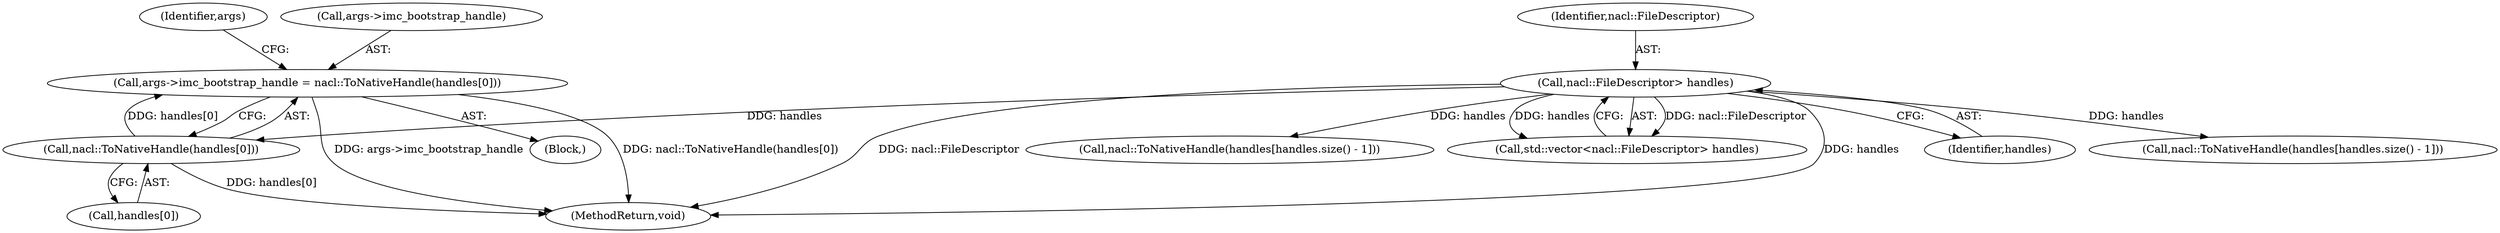 digraph "0_Chrome_3b0d77670a0613f409110817455d2137576b485a_7@pointer" {
"1000260" [label="(Call,args->imc_bootstrap_handle = nacl::ToNativeHandle(handles[0]))"];
"1000264" [label="(Call,nacl::ToNativeHandle(handles[0]))"];
"1000152" [label="(Call,nacl::FileDescriptor> handles)"];
"1000203" [label="(Call,nacl::ToNativeHandle(handles[handles.size() - 1]))"];
"1000102" [label="(Block,)"];
"1000189" [label="(Call,nacl::ToNativeHandle(handles[handles.size() - 1]))"];
"1000261" [label="(Call,args->imc_bootstrap_handle)"];
"1000153" [label="(Identifier,nacl::FileDescriptor)"];
"1000150" [label="(Call,std::vector<nacl::FileDescriptor> handles)"];
"1000270" [label="(Identifier,args)"];
"1000265" [label="(Call,handles[0])"];
"1000264" [label="(Call,nacl::ToNativeHandle(handles[0]))"];
"1000154" [label="(Identifier,handles)"];
"1000260" [label="(Call,args->imc_bootstrap_handle = nacl::ToNativeHandle(handles[0]))"];
"1000295" [label="(MethodReturn,void)"];
"1000152" [label="(Call,nacl::FileDescriptor> handles)"];
"1000260" -> "1000102"  [label="AST: "];
"1000260" -> "1000264"  [label="CFG: "];
"1000261" -> "1000260"  [label="AST: "];
"1000264" -> "1000260"  [label="AST: "];
"1000270" -> "1000260"  [label="CFG: "];
"1000260" -> "1000295"  [label="DDG: nacl::ToNativeHandle(handles[0])"];
"1000260" -> "1000295"  [label="DDG: args->imc_bootstrap_handle"];
"1000264" -> "1000260"  [label="DDG: handles[0]"];
"1000264" -> "1000265"  [label="CFG: "];
"1000265" -> "1000264"  [label="AST: "];
"1000264" -> "1000295"  [label="DDG: handles[0]"];
"1000152" -> "1000264"  [label="DDG: handles"];
"1000152" -> "1000150"  [label="AST: "];
"1000152" -> "1000154"  [label="CFG: "];
"1000153" -> "1000152"  [label="AST: "];
"1000154" -> "1000152"  [label="AST: "];
"1000150" -> "1000152"  [label="CFG: "];
"1000152" -> "1000295"  [label="DDG: handles"];
"1000152" -> "1000295"  [label="DDG: nacl::FileDescriptor"];
"1000152" -> "1000150"  [label="DDG: nacl::FileDescriptor"];
"1000152" -> "1000150"  [label="DDG: handles"];
"1000152" -> "1000189"  [label="DDG: handles"];
"1000152" -> "1000203"  [label="DDG: handles"];
}
